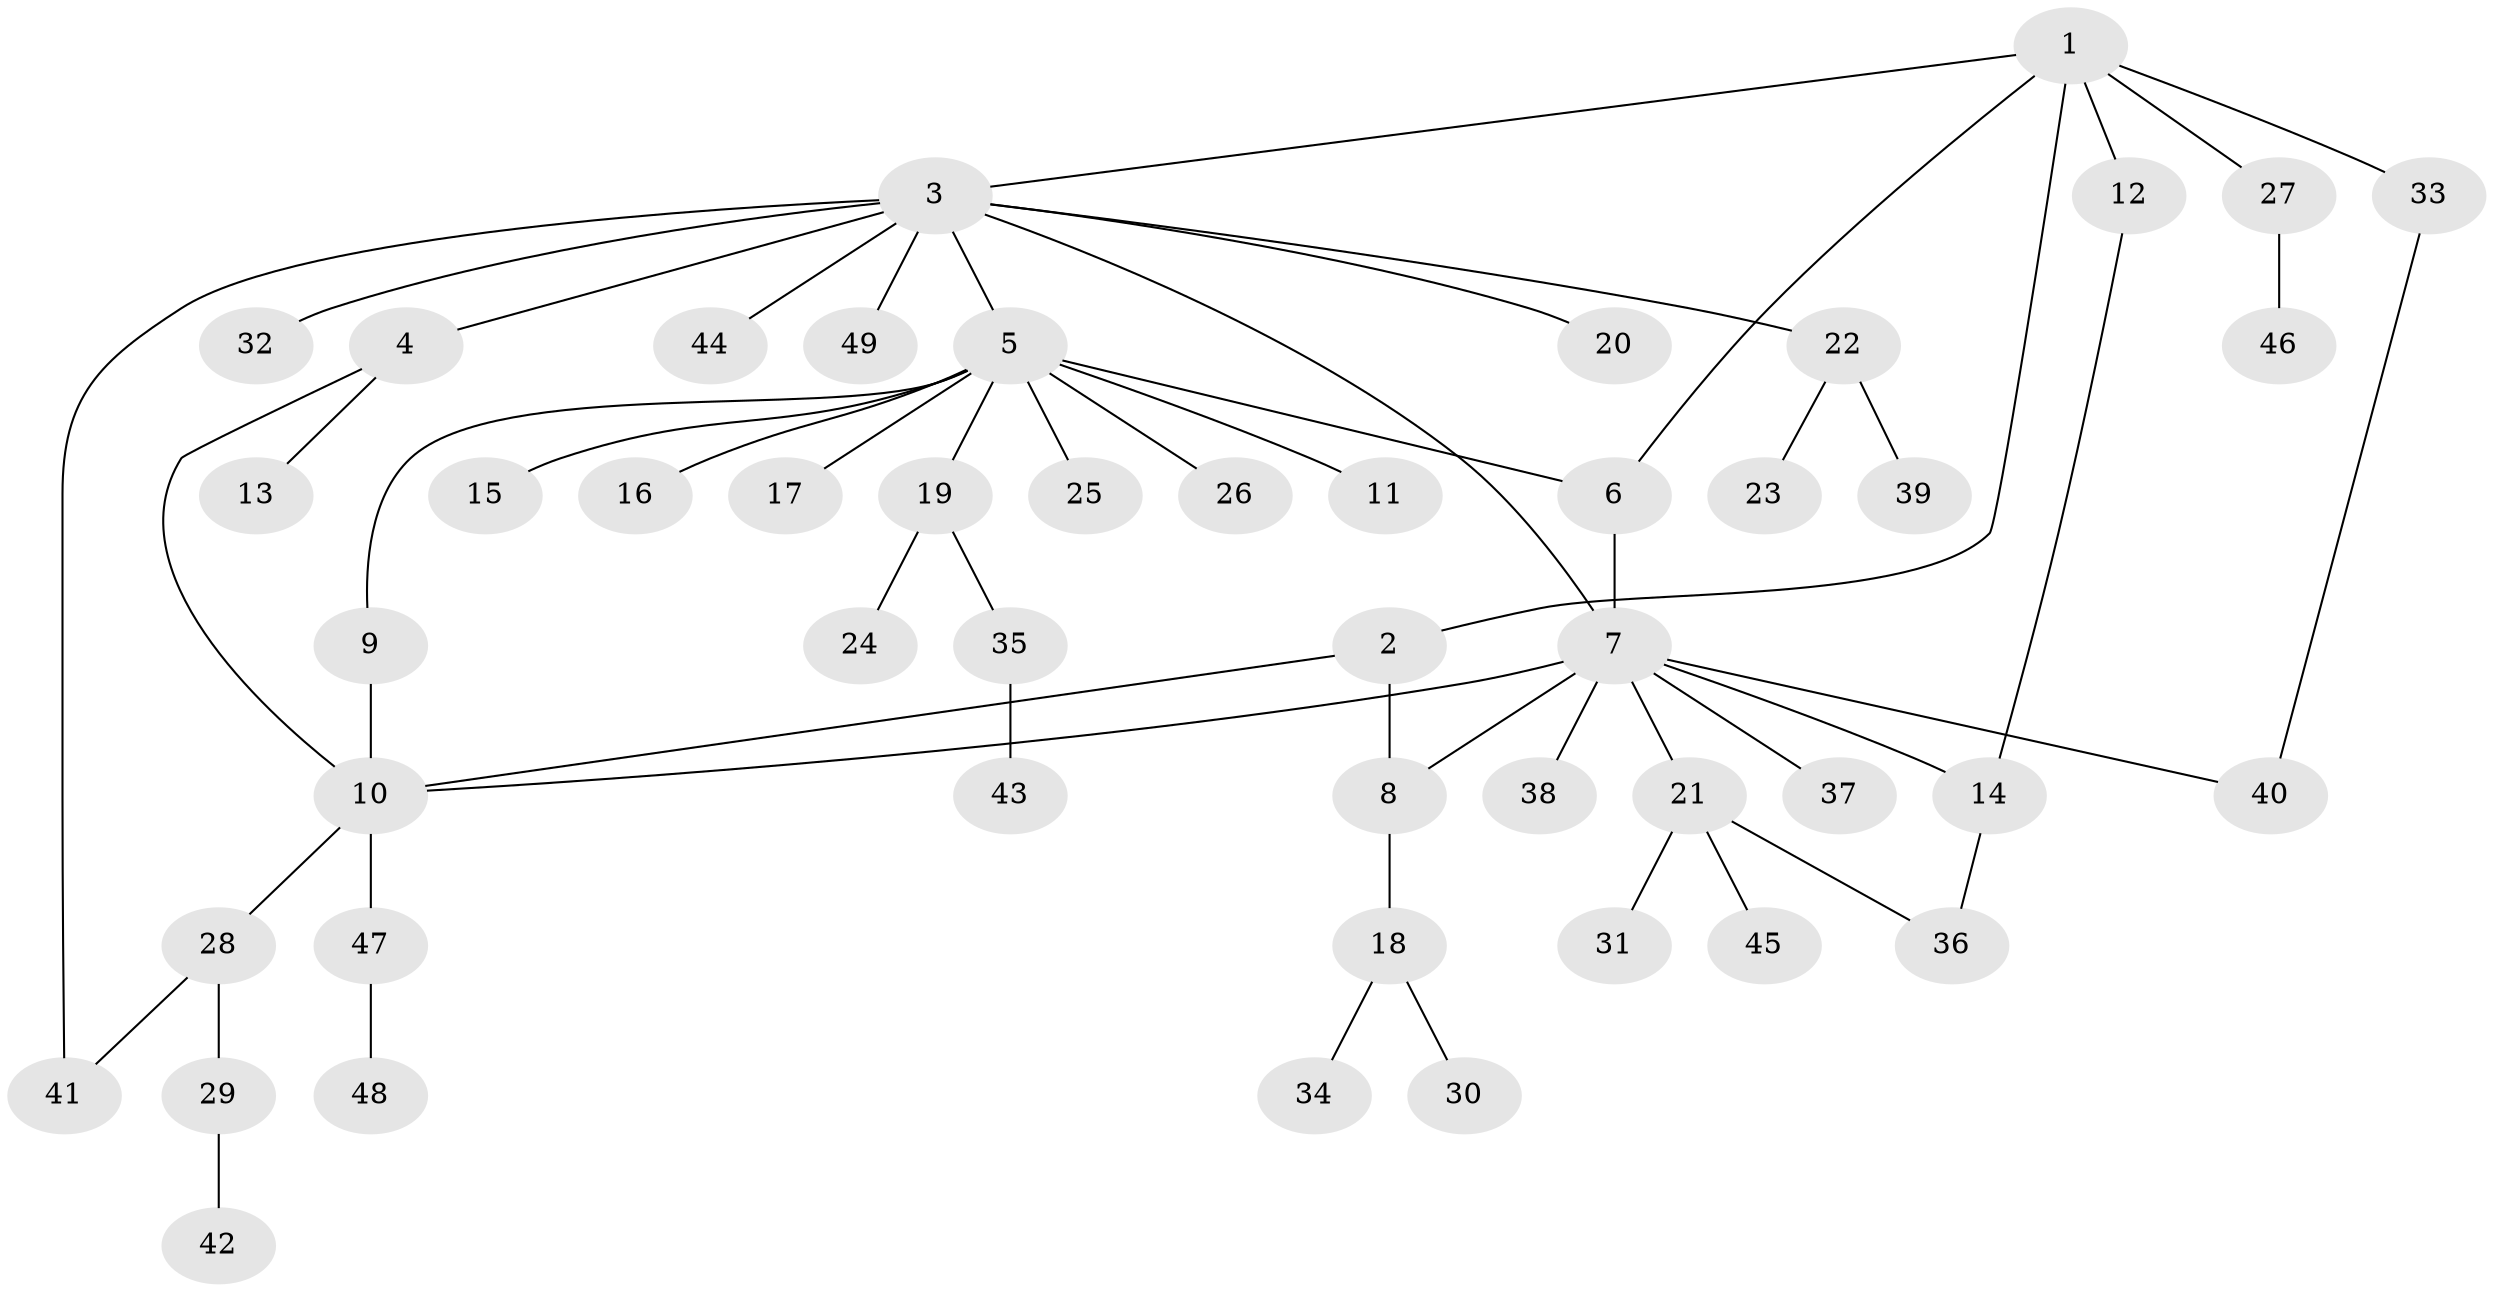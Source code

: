 // Generated by graph-tools (version 1.1) at 2025/54/03/09/25 04:54:04]
// undirected, 49 vertices, 58 edges
graph export_dot {
graph [start="1"]
  node [color=gray90,style=filled];
  1;
  2;
  3;
  4;
  5;
  6;
  7;
  8;
  9;
  10;
  11;
  12;
  13;
  14;
  15;
  16;
  17;
  18;
  19;
  20;
  21;
  22;
  23;
  24;
  25;
  26;
  27;
  28;
  29;
  30;
  31;
  32;
  33;
  34;
  35;
  36;
  37;
  38;
  39;
  40;
  41;
  42;
  43;
  44;
  45;
  46;
  47;
  48;
  49;
  1 -- 2;
  1 -- 3;
  1 -- 6;
  1 -- 12;
  1 -- 27;
  1 -- 33;
  2 -- 8;
  2 -- 10;
  3 -- 4;
  3 -- 5;
  3 -- 7;
  3 -- 20;
  3 -- 22;
  3 -- 32;
  3 -- 41;
  3 -- 44;
  3 -- 49;
  4 -- 10;
  4 -- 13;
  5 -- 6;
  5 -- 9;
  5 -- 11;
  5 -- 15;
  5 -- 16;
  5 -- 17;
  5 -- 19;
  5 -- 25;
  5 -- 26;
  6 -- 7;
  7 -- 8;
  7 -- 10;
  7 -- 14;
  7 -- 21;
  7 -- 37;
  7 -- 38;
  7 -- 40;
  8 -- 18;
  9 -- 10;
  10 -- 28;
  10 -- 47;
  12 -- 14;
  14 -- 36;
  18 -- 30;
  18 -- 34;
  19 -- 24;
  19 -- 35;
  21 -- 31;
  21 -- 36;
  21 -- 45;
  22 -- 23;
  22 -- 39;
  27 -- 46;
  28 -- 29;
  28 -- 41;
  29 -- 42;
  33 -- 40;
  35 -- 43;
  47 -- 48;
}
